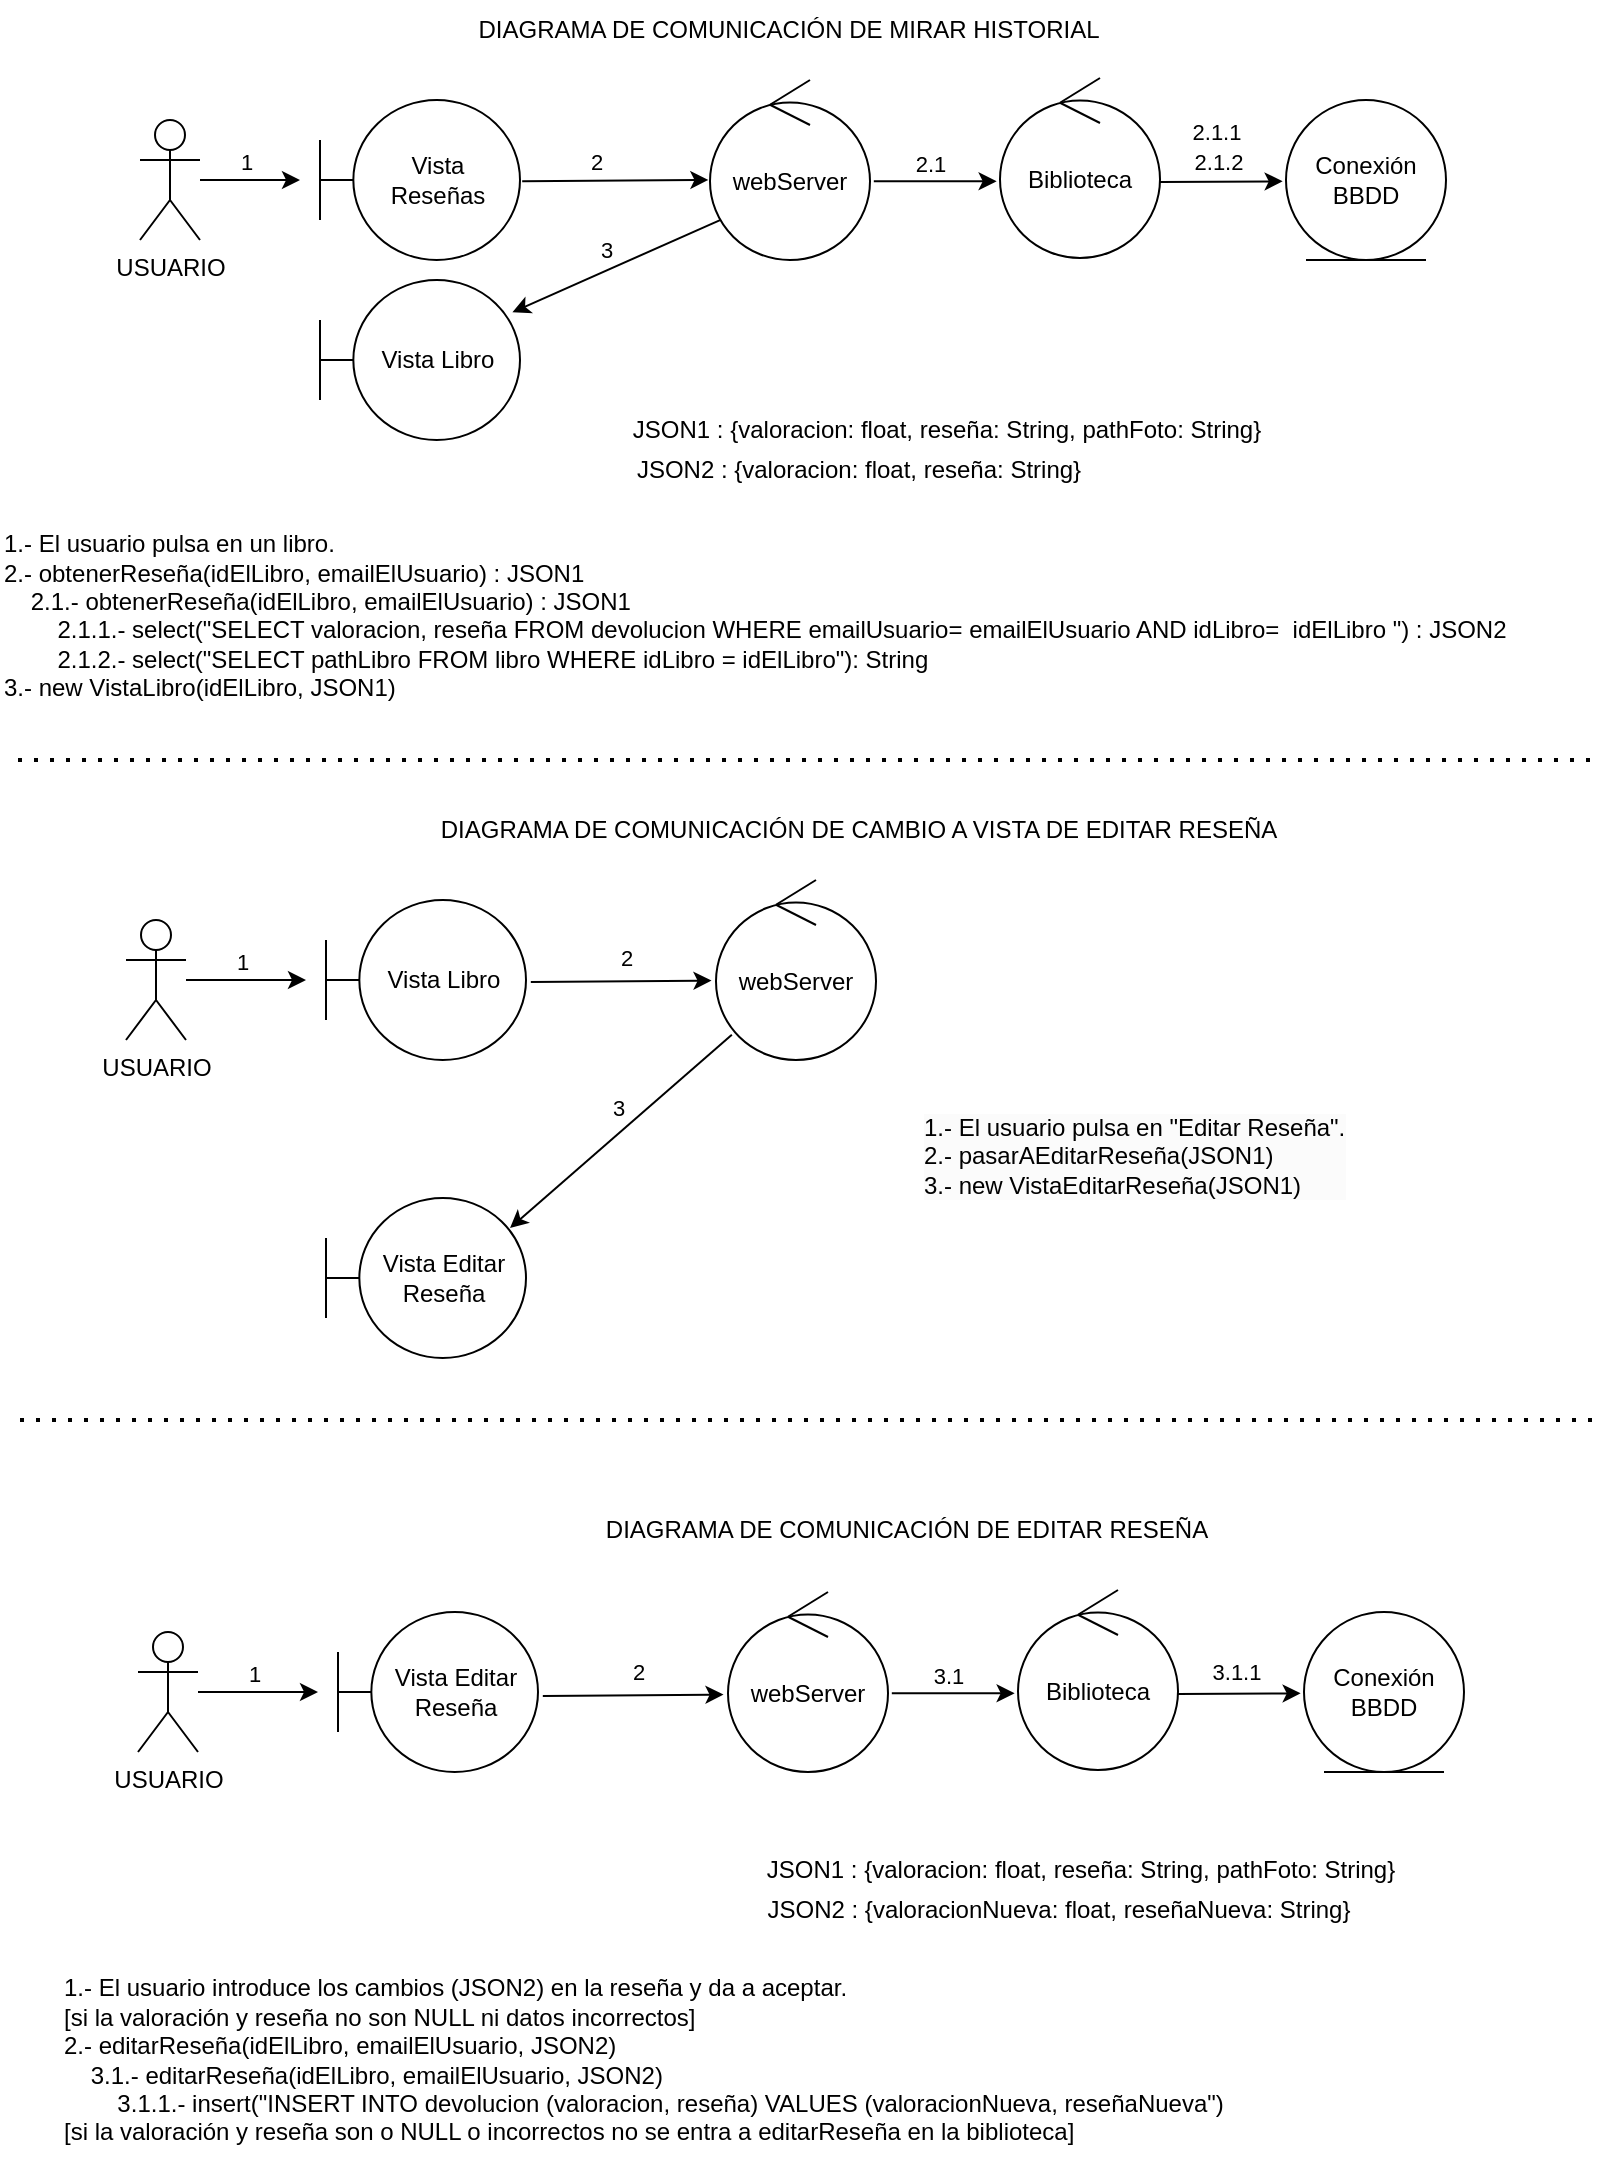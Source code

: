<mxfile version="22.1.3" type="device">
  <diagram name="Diagrama1" id="pXrYm9wT-vX4b9vOin80">
    <mxGraphModel dx="1434" dy="768" grid="1" gridSize="10" guides="1" tooltips="1" connect="1" arrows="1" fold="1" page="1" pageScale="1" pageWidth="827" pageHeight="1169" math="0" shadow="0">
      <root>
        <mxCell id="0" />
        <mxCell id="1" parent="0" />
        <mxCell id="UJAFh9WgHXa6mscZHTgl-1" value="USUARIO" style="shape=umlActor;verticalLabelPosition=bottom;verticalAlign=top;html=1;outlineConnect=0;" parent="1" vertex="1">
          <mxGeometry x="90" y="160" width="30" height="60" as="geometry" />
        </mxCell>
        <mxCell id="UJAFh9WgHXa6mscZHTgl-2" value="" style="endArrow=classic;html=1;rounded=0;" parent="1" source="UJAFh9WgHXa6mscZHTgl-1" edge="1">
          <mxGeometry width="50" height="50" relative="1" as="geometry">
            <mxPoint x="390" y="290" as="sourcePoint" />
            <mxPoint x="170" y="190" as="targetPoint" />
          </mxGeometry>
        </mxCell>
        <mxCell id="UJAFh9WgHXa6mscZHTgl-3" value="1" style="edgeLabel;html=1;align=center;verticalAlign=middle;resizable=0;points=[];" parent="UJAFh9WgHXa6mscZHTgl-2" connectable="0" vertex="1">
          <mxGeometry x="-0.08" y="-3" relative="1" as="geometry">
            <mxPoint y="-12" as="offset" />
          </mxGeometry>
        </mxCell>
        <mxCell id="UJAFh9WgHXa6mscZHTgl-5" value="webServer" style="ellipse;shape=umlControl;whiteSpace=wrap;html=1;" parent="1" vertex="1">
          <mxGeometry x="375" y="140" width="80" height="90" as="geometry" />
        </mxCell>
        <mxCell id="UJAFh9WgHXa6mscZHTgl-6" value="" style="endArrow=classic;html=1;rounded=0;exitX=1.011;exitY=0.508;exitDx=0;exitDy=0;exitPerimeter=0;entryX=-0.01;entryY=0.555;entryDx=0;entryDy=0;entryPerimeter=0;" parent="1" source="UJAFh9WgHXa6mscZHTgl-11" target="UJAFh9WgHXa6mscZHTgl-5" edge="1">
          <mxGeometry width="50" height="50" relative="1" as="geometry">
            <mxPoint x="331" y="189.71" as="sourcePoint" />
            <mxPoint x="370" y="190" as="targetPoint" />
          </mxGeometry>
        </mxCell>
        <mxCell id="UJAFh9WgHXa6mscZHTgl-7" value="2" style="edgeLabel;html=1;align=center;verticalAlign=middle;resizable=0;points=[];" parent="UJAFh9WgHXa6mscZHTgl-6" connectable="0" vertex="1">
          <mxGeometry x="-0.08" y="-3" relative="1" as="geometry">
            <mxPoint x="-6" y="-13" as="offset" />
          </mxGeometry>
        </mxCell>
        <mxCell id="UJAFh9WgHXa6mscZHTgl-8" value="Vista Libro" style="shape=umlBoundary;whiteSpace=wrap;html=1;" parent="1" vertex="1">
          <mxGeometry x="180" y="240" width="100" height="80" as="geometry" />
        </mxCell>
        <mxCell id="UJAFh9WgHXa6mscZHTgl-9" value="" style="endArrow=classic;html=1;rounded=0;exitX=0.063;exitY=0.778;exitDx=0;exitDy=0;exitPerimeter=0;entryX=0.962;entryY=0.202;entryDx=0;entryDy=0;entryPerimeter=0;" parent="1" source="UJAFh9WgHXa6mscZHTgl-5" target="UJAFh9WgHXa6mscZHTgl-8" edge="1">
          <mxGeometry width="50" height="50" relative="1" as="geometry">
            <mxPoint x="239.3" y="230.68" as="sourcePoint" />
            <mxPoint x="239" y="259" as="targetPoint" />
          </mxGeometry>
        </mxCell>
        <mxCell id="UJAFh9WgHXa6mscZHTgl-27" value="3" style="edgeLabel;html=1;align=center;verticalAlign=middle;resizable=0;points=[];" parent="UJAFh9WgHXa6mscZHTgl-9" connectable="0" vertex="1">
          <mxGeometry x="-0.126" relative="1" as="geometry">
            <mxPoint x="-12" y="-5" as="offset" />
          </mxGeometry>
        </mxCell>
        <mxCell id="UJAFh9WgHXa6mscZHTgl-11" value="&lt;div&gt;Vista&lt;/div&gt;&lt;div&gt;Reseñas&lt;br&gt;&lt;/div&gt;" style="shape=umlBoundary;whiteSpace=wrap;html=1;" parent="1" vertex="1">
          <mxGeometry x="180" y="150" width="100" height="80" as="geometry" />
        </mxCell>
        <mxCell id="UJAFh9WgHXa6mscZHTgl-12" value="&lt;div&gt;1.- El usuario pulsa en un libro.&lt;/div&gt;&lt;div&gt;2.- obtenerReseña(idElLibro, emailElUsuario) : JSON1&lt;/div&gt;&lt;div&gt;&lt;span style=&quot;&quot;&gt;&lt;span style=&quot;white-space: pre;&quot;&gt;&amp;nbsp;&amp;nbsp;&amp;nbsp;&amp;nbsp;&lt;/span&gt;&lt;/span&gt;2.1.- obtenerReseña(idElLibro, emailElUsuario) : JSON1&lt;/div&gt;&lt;div&gt;&lt;span style=&quot;&quot;&gt;&lt;span style=&quot;&quot;&gt;&lt;span style=&quot;white-space: pre;&quot;&gt;&amp;nbsp;&amp;nbsp;&amp;nbsp;&amp;nbsp;&lt;/span&gt;&lt;/span&gt;&lt;span style=&quot;&quot;&gt;&lt;span style=&quot;white-space: pre;&quot;&gt;&amp;nbsp;&amp;nbsp;&amp;nbsp;&amp;nbsp;&lt;/span&gt;&lt;/span&gt;2.1.1.- select(&quot;SELECT valoracion, reseña FROM devolucion WHERE emailUsuario= emailElUsuario AND idLibro=&amp;nbsp; idElLibro &quot;) : JSON2&lt;br&gt;&lt;/span&gt;&lt;/div&gt;&lt;div&gt;&lt;span style=&quot;&quot;&gt;&lt;span style=&quot;&quot;&gt;&lt;span style=&quot;white-space: pre;&quot;&gt;&amp;nbsp;&amp;nbsp;&amp;nbsp;&amp;nbsp;&lt;/span&gt;&lt;span style=&quot;&quot;&gt;&lt;span style=&quot;white-space: pre;&quot;&gt;&amp;nbsp;&amp;nbsp;&amp;nbsp;&amp;nbsp;&lt;/span&gt;&lt;/span&gt;&lt;/span&gt;2.1.2.- select(&quot;SELECT pathLibro FROM libro WHERE idLibro = idElLibro&quot;): String&lt;br&gt;&lt;/span&gt;&lt;/div&gt;&lt;div&gt;&lt;div&gt;3.- new VistaLibro(idElLibro, JSON1)&lt;/div&gt;&lt;/div&gt;&lt;div&gt;&lt;br&gt;&lt;/div&gt;" style="text;html=1;align=left;verticalAlign=middle;resizable=0;points=[];autosize=1;strokeColor=none;fillColor=none;" parent="1" vertex="1">
          <mxGeometry x="20" y="360" width="770" height="110" as="geometry" />
        </mxCell>
        <mxCell id="UJAFh9WgHXa6mscZHTgl-13" value="&lt;div&gt;JSON1 : {valoracion: float, reseña: String, pathFoto: String}&lt;/div&gt;" style="text;html=1;align=center;verticalAlign=middle;resizable=0;points=[];autosize=1;strokeColor=none;fillColor=none;" parent="1" vertex="1">
          <mxGeometry x="323" y="300" width="340" height="30" as="geometry" />
        </mxCell>
        <mxCell id="UJAFh9WgHXa6mscZHTgl-14" value="&lt;div&gt;Biblioteca&lt;/div&gt;" style="ellipse;shape=umlControl;whiteSpace=wrap;html=1;" parent="1" vertex="1">
          <mxGeometry x="520" y="139" width="80" height="90" as="geometry" />
        </mxCell>
        <mxCell id="UJAFh9WgHXa6mscZHTgl-15" value="" style="endArrow=classic;html=1;rounded=0;entryX=-0.021;entryY=0.574;entryDx=0;entryDy=0;entryPerimeter=0;exitX=1.024;exitY=0.562;exitDx=0;exitDy=0;exitPerimeter=0;" parent="1" source="UJAFh9WgHXa6mscZHTgl-5" target="UJAFh9WgHXa6mscZHTgl-14" edge="1">
          <mxGeometry width="50" height="50" relative="1" as="geometry">
            <mxPoint x="455" y="189.66" as="sourcePoint" />
            <mxPoint x="518" y="189" as="targetPoint" />
          </mxGeometry>
        </mxCell>
        <mxCell id="UJAFh9WgHXa6mscZHTgl-16" value="2.1" style="edgeLabel;html=1;align=center;verticalAlign=middle;resizable=0;points=[];" parent="UJAFh9WgHXa6mscZHTgl-15" connectable="0" vertex="1">
          <mxGeometry x="-0.08" y="-3" relative="1" as="geometry">
            <mxPoint y="-12" as="offset" />
          </mxGeometry>
        </mxCell>
        <mxCell id="UJAFh9WgHXa6mscZHTgl-18" value="" style="endArrow=classic;html=1;rounded=0;entryX=-0.021;entryY=0.574;entryDx=0;entryDy=0;entryPerimeter=0;exitX=1.024;exitY=0.562;exitDx=0;exitDy=0;exitPerimeter=0;" parent="1" edge="1">
          <mxGeometry width="50" height="50" relative="1" as="geometry">
            <mxPoint x="600" y="191" as="sourcePoint" />
            <mxPoint x="661.32" y="190.66" as="targetPoint" />
          </mxGeometry>
        </mxCell>
        <mxCell id="UJAFh9WgHXa6mscZHTgl-19" value="2.1.1" style="edgeLabel;html=1;align=center;verticalAlign=middle;resizable=0;points=[];" parent="UJAFh9WgHXa6mscZHTgl-18" connectable="0" vertex="1">
          <mxGeometry x="-0.08" y="-3" relative="1" as="geometry">
            <mxPoint y="-28" as="offset" />
          </mxGeometry>
        </mxCell>
        <mxCell id="UJAFh9WgHXa6mscZHTgl-21" value="&lt;div&gt;Conexión&lt;/div&gt;&lt;div&gt;BBDD&lt;/div&gt;" style="ellipse;shape=umlEntity;whiteSpace=wrap;html=1;" parent="1" vertex="1">
          <mxGeometry x="663" y="150" width="80" height="80" as="geometry" />
        </mxCell>
        <mxCell id="UJAFh9WgHXa6mscZHTgl-22" value="&lt;div&gt;JSON2 : {valoracion: float, reseña: String}&lt;/div&gt;" style="text;html=1;align=center;verticalAlign=middle;resizable=0;points=[];autosize=1;strokeColor=none;fillColor=none;" parent="1" vertex="1">
          <mxGeometry x="329" y="320" width="240" height="30" as="geometry" />
        </mxCell>
        <mxCell id="UJAFh9WgHXa6mscZHTgl-23" value="2.1.2" style="edgeLabel;html=1;align=center;verticalAlign=middle;resizable=0;points=[];" parent="1" connectable="0" vertex="1">
          <mxGeometry x="629.002" y="181.003" as="geometry" />
        </mxCell>
        <mxCell id="UJAFh9WgHXa6mscZHTgl-28" value="USUARIO" style="shape=umlActor;verticalLabelPosition=bottom;verticalAlign=top;html=1;outlineConnect=0;" parent="1" vertex="1">
          <mxGeometry x="89" y="916" width="30" height="60" as="geometry" />
        </mxCell>
        <mxCell id="UJAFh9WgHXa6mscZHTgl-29" value="" style="endArrow=classic;html=1;rounded=0;" parent="1" source="UJAFh9WgHXa6mscZHTgl-28" edge="1">
          <mxGeometry width="50" height="50" relative="1" as="geometry">
            <mxPoint x="399" y="1046" as="sourcePoint" />
            <mxPoint x="179" y="946" as="targetPoint" />
          </mxGeometry>
        </mxCell>
        <mxCell id="UJAFh9WgHXa6mscZHTgl-30" value="1" style="edgeLabel;html=1;align=center;verticalAlign=middle;resizable=0;points=[];" parent="UJAFh9WgHXa6mscZHTgl-29" connectable="0" vertex="1">
          <mxGeometry x="-0.08" y="-3" relative="1" as="geometry">
            <mxPoint y="-12" as="offset" />
          </mxGeometry>
        </mxCell>
        <mxCell id="UJAFh9WgHXa6mscZHTgl-31" value="webServer" style="ellipse;shape=umlControl;whiteSpace=wrap;html=1;" parent="1" vertex="1">
          <mxGeometry x="384" y="896" width="80" height="90" as="geometry" />
        </mxCell>
        <mxCell id="UJAFh9WgHXa6mscZHTgl-35" value="2" style="endArrow=classic;html=1;rounded=0;exitX=1.024;exitY=0.513;exitDx=0;exitDy=0;exitPerimeter=0;entryX=-0.028;entryY=0.559;entryDx=0;entryDy=0;entryPerimeter=0;" parent="1" edge="1">
          <mxGeometry x="0.056" y="12" width="50" height="50" relative="1" as="geometry">
            <mxPoint x="291.4" y="948.04" as="sourcePoint" />
            <mxPoint x="381.76" y="947.31" as="targetPoint" />
            <mxPoint as="offset" />
          </mxGeometry>
        </mxCell>
        <mxCell id="UJAFh9WgHXa6mscZHTgl-38" value="Vista Editar&lt;br&gt;Reseña" style="shape=umlBoundary;whiteSpace=wrap;html=1;" parent="1" vertex="1">
          <mxGeometry x="189" y="906" width="100" height="80" as="geometry" />
        </mxCell>
        <mxCell id="UJAFh9WgHXa6mscZHTgl-39" value="&lt;div&gt;&lt;span style=&quot;background-color: initial;&quot;&gt;1.- El usuario introduce los cambios (JSON2) en la reseña y da a aceptar.&lt;/span&gt;&lt;br&gt;&lt;/div&gt;&lt;div&gt;[si la valoración y reseña no son NULL ni datos incorrectos]&lt;br&gt;&lt;/div&gt;&lt;div&gt;2.- editarReseña(idElLibro, emailElUsuario, JSON2)&lt;br&gt;&lt;/div&gt;&lt;div&gt;&lt;span style=&quot;&quot;&gt;&lt;span style=&quot;white-space: pre;&quot;&gt;&amp;nbsp;&amp;nbsp;&amp;nbsp;&amp;nbsp;3&lt;/span&gt;&lt;/span&gt;.1.- editarReseña(idElLibro, emailElUsuario, JSON2)&lt;br&gt;&lt;/div&gt;&lt;div&gt;&lt;span style=&quot;&quot;&gt;&lt;span style=&quot;&quot;&gt;&lt;span style=&quot;white-space: pre;&quot;&gt;&amp;nbsp;&amp;nbsp;&amp;nbsp;&amp;nbsp;&lt;/span&gt;&lt;/span&gt;&lt;span style=&quot;&quot;&gt;&lt;span style=&quot;white-space: pre;&quot;&gt;&amp;nbsp;&amp;nbsp;&amp;nbsp;&amp;nbsp;3&lt;/span&gt;&lt;/span&gt;.1.1.- insert(&quot;INSERT INTO devolucion (valoracion, reseña) VALUES (valoracionNueva, reseñaNueva&quot;)&lt;/span&gt;&lt;/div&gt;&lt;div&gt;&lt;span style=&quot;&quot;&gt;[si la valoración y reseña son o NULL o incorrectos no se entra a editarReseña en la biblioteca]&lt;/span&gt;&lt;/div&gt;" style="text;html=1;align=left;verticalAlign=middle;resizable=0;points=[];autosize=1;strokeColor=none;fillColor=none;" parent="1" vertex="1">
          <mxGeometry x="50" y="1080" width="600" height="100" as="geometry" />
        </mxCell>
        <mxCell id="UJAFh9WgHXa6mscZHTgl-40" value="&lt;div&gt;JSON1 : {valoracion: float, reseña: String, pathFoto: String}&lt;/div&gt;" style="text;html=1;align=center;verticalAlign=middle;resizable=0;points=[];autosize=1;strokeColor=none;fillColor=none;" parent="1" vertex="1">
          <mxGeometry x="390" y="1020" width="340" height="30" as="geometry" />
        </mxCell>
        <mxCell id="UJAFh9WgHXa6mscZHTgl-41" value="&lt;div&gt;Biblioteca&lt;/div&gt;" style="ellipse;shape=umlControl;whiteSpace=wrap;html=1;" parent="1" vertex="1">
          <mxGeometry x="529" y="895" width="80" height="90" as="geometry" />
        </mxCell>
        <mxCell id="UJAFh9WgHXa6mscZHTgl-42" value="" style="endArrow=classic;html=1;rounded=0;entryX=-0.021;entryY=0.574;entryDx=0;entryDy=0;entryPerimeter=0;exitX=1.024;exitY=0.562;exitDx=0;exitDy=0;exitPerimeter=0;" parent="1" source="UJAFh9WgHXa6mscZHTgl-31" target="UJAFh9WgHXa6mscZHTgl-41" edge="1">
          <mxGeometry width="50" height="50" relative="1" as="geometry">
            <mxPoint x="464" y="945.66" as="sourcePoint" />
            <mxPoint x="527" y="945" as="targetPoint" />
          </mxGeometry>
        </mxCell>
        <mxCell id="UJAFh9WgHXa6mscZHTgl-43" value="3.1" style="edgeLabel;html=1;align=center;verticalAlign=middle;resizable=0;points=[];" parent="UJAFh9WgHXa6mscZHTgl-42" connectable="0" vertex="1">
          <mxGeometry x="-0.08" y="-3" relative="1" as="geometry">
            <mxPoint y="-12" as="offset" />
          </mxGeometry>
        </mxCell>
        <mxCell id="UJAFh9WgHXa6mscZHTgl-44" value="" style="endArrow=classic;html=1;rounded=0;entryX=-0.021;entryY=0.574;entryDx=0;entryDy=0;entryPerimeter=0;exitX=1.024;exitY=0.562;exitDx=0;exitDy=0;exitPerimeter=0;" parent="1" edge="1">
          <mxGeometry width="50" height="50" relative="1" as="geometry">
            <mxPoint x="609" y="947" as="sourcePoint" />
            <mxPoint x="670.32" y="946.66" as="targetPoint" />
          </mxGeometry>
        </mxCell>
        <mxCell id="UJAFh9WgHXa6mscZHTgl-45" value="3.1.1" style="edgeLabel;html=1;align=center;verticalAlign=middle;resizable=0;points=[];" parent="UJAFh9WgHXa6mscZHTgl-44" connectable="0" vertex="1">
          <mxGeometry x="-0.08" y="-3" relative="1" as="geometry">
            <mxPoint x="1" y="-14" as="offset" />
          </mxGeometry>
        </mxCell>
        <mxCell id="UJAFh9WgHXa6mscZHTgl-46" value="&lt;div&gt;Conexión&lt;/div&gt;&lt;div&gt;BBDD&lt;/div&gt;" style="ellipse;shape=umlEntity;whiteSpace=wrap;html=1;" parent="1" vertex="1">
          <mxGeometry x="672" y="906" width="80" height="80" as="geometry" />
        </mxCell>
        <mxCell id="UJAFh9WgHXa6mscZHTgl-47" value="&lt;div&gt;JSON2 : {valoracionNueva: float, reseñaNueva: String}&lt;/div&gt;" style="text;html=1;align=center;verticalAlign=middle;resizable=0;points=[];autosize=1;strokeColor=none;fillColor=none;" parent="1" vertex="1">
          <mxGeometry x="394" y="1040" width="310" height="30" as="geometry" />
        </mxCell>
        <mxCell id="KK1teOJ2lRJjahFS6sAU-1" value="USUARIO" style="shape=umlActor;verticalLabelPosition=bottom;verticalAlign=top;html=1;outlineConnect=0;" vertex="1" parent="1">
          <mxGeometry x="83" y="560" width="30" height="60" as="geometry" />
        </mxCell>
        <mxCell id="KK1teOJ2lRJjahFS6sAU-2" value="" style="endArrow=classic;html=1;rounded=0;" edge="1" parent="1" source="KK1teOJ2lRJjahFS6sAU-1">
          <mxGeometry width="50" height="50" relative="1" as="geometry">
            <mxPoint x="393" y="690" as="sourcePoint" />
            <mxPoint x="173" y="590" as="targetPoint" />
          </mxGeometry>
        </mxCell>
        <mxCell id="KK1teOJ2lRJjahFS6sAU-3" value="1" style="edgeLabel;html=1;align=center;verticalAlign=middle;resizable=0;points=[];" connectable="0" vertex="1" parent="KK1teOJ2lRJjahFS6sAU-2">
          <mxGeometry x="-0.08" y="-3" relative="1" as="geometry">
            <mxPoint y="-12" as="offset" />
          </mxGeometry>
        </mxCell>
        <mxCell id="KK1teOJ2lRJjahFS6sAU-4" value="webServer" style="ellipse;shape=umlControl;whiteSpace=wrap;html=1;" vertex="1" parent="1">
          <mxGeometry x="378" y="540" width="80" height="90" as="geometry" />
        </mxCell>
        <mxCell id="KK1teOJ2lRJjahFS6sAU-7" value="&lt;div&gt;Vista Editar&lt;/div&gt;&lt;div&gt;Reseña&lt;br&gt;&lt;/div&gt;" style="shape=umlBoundary;whiteSpace=wrap;html=1;" vertex="1" parent="1">
          <mxGeometry x="183" y="699" width="100" height="80" as="geometry" />
        </mxCell>
        <mxCell id="KK1teOJ2lRJjahFS6sAU-8" value="2" style="endArrow=classic;html=1;rounded=0;exitX=1.024;exitY=0.513;exitDx=0;exitDy=0;exitPerimeter=0;entryX=-0.028;entryY=0.559;entryDx=0;entryDy=0;entryPerimeter=0;" edge="1" parent="1" source="KK1teOJ2lRJjahFS6sAU-10" target="KK1teOJ2lRJjahFS6sAU-4">
          <mxGeometry x="0.056" y="12" width="50" height="50" relative="1" as="geometry">
            <mxPoint x="242.3" y="630.68" as="sourcePoint" />
            <mxPoint x="242" y="659" as="targetPoint" />
            <mxPoint as="offset" />
          </mxGeometry>
        </mxCell>
        <mxCell id="KK1teOJ2lRJjahFS6sAU-10" value="Vista Libro" style="shape=umlBoundary;whiteSpace=wrap;html=1;" vertex="1" parent="1">
          <mxGeometry x="183" y="550" width="100" height="80" as="geometry" />
        </mxCell>
        <mxCell id="KK1teOJ2lRJjahFS6sAU-11" value="3" style="endArrow=classic;html=1;rounded=0;exitX=0.024;exitY=0.804;exitDx=0;exitDy=0;exitPerimeter=0;" edge="1" parent="1">
          <mxGeometry x="-0.089" y="-10" width="50" height="50" relative="1" as="geometry">
            <mxPoint x="385.92" y="617.36" as="sourcePoint" />
            <mxPoint x="275" y="714" as="targetPoint" />
            <mxPoint as="offset" />
          </mxGeometry>
        </mxCell>
        <mxCell id="KK1teOJ2lRJjahFS6sAU-18" value="&lt;div style=&quot;border-color: var(--border-color); color: rgb(0, 0, 0); font-family: Helvetica; font-size: 12px; font-style: normal; font-variant-ligatures: normal; font-variant-caps: normal; font-weight: 400; letter-spacing: normal; orphans: 2; text-align: left; text-indent: 0px; text-transform: none; widows: 2; word-spacing: 0px; -webkit-text-stroke-width: 0px; background-color: rgb(251, 251, 251); text-decoration-thickness: initial; text-decoration-style: initial; text-decoration-color: initial;&quot;&gt;1.- El usuario pulsa en &quot;Editar Reseña&quot;.&lt;/div&gt;&lt;div style=&quot;border-color: var(--border-color); color: rgb(0, 0, 0); font-family: Helvetica; font-size: 12px; font-style: normal; font-variant-ligatures: normal; font-variant-caps: normal; font-weight: 400; letter-spacing: normal; orphans: 2; text-align: left; text-indent: 0px; text-transform: none; widows: 2; word-spacing: 0px; -webkit-text-stroke-width: 0px; background-color: rgb(251, 251, 251); text-decoration-thickness: initial; text-decoration-style: initial; text-decoration-color: initial;&quot;&gt;2.- pasarAEditarReseña(JSON1)&lt;br style=&quot;border-color: var(--border-color);&quot;&gt;&lt;/div&gt;&lt;div style=&quot;border-color: var(--border-color); color: rgb(0, 0, 0); font-family: Helvetica; font-size: 12px; font-style: normal; font-variant-ligatures: normal; font-variant-caps: normal; font-weight: 400; letter-spacing: normal; orphans: 2; text-align: left; text-indent: 0px; text-transform: none; widows: 2; word-spacing: 0px; -webkit-text-stroke-width: 0px; background-color: rgb(251, 251, 251); text-decoration-thickness: initial; text-decoration-style: initial; text-decoration-color: initial;&quot;&gt;3.- new VistaEditarReseña(JSON1)&lt;/div&gt;" style="text;whiteSpace=wrap;html=1;" vertex="1" parent="1">
          <mxGeometry x="480" y="650" width="240" height="70" as="geometry" />
        </mxCell>
        <mxCell id="KK1teOJ2lRJjahFS6sAU-19" value="DIAGRAMA DE COMUNICACIÓN DE MIRAR HISTORIAL" style="text;html=1;align=center;verticalAlign=middle;resizable=0;points=[];autosize=1;strokeColor=none;fillColor=none;" vertex="1" parent="1">
          <mxGeometry x="249" y="100" width="330" height="30" as="geometry" />
        </mxCell>
        <mxCell id="KK1teOJ2lRJjahFS6sAU-20" value="DIAGRAMA DE COMUNICACIÓN DE EDITAR RESEÑA" style="text;html=1;align=center;verticalAlign=middle;resizable=0;points=[];autosize=1;strokeColor=none;fillColor=none;" vertex="1" parent="1">
          <mxGeometry x="313" y="850" width="320" height="30" as="geometry" />
        </mxCell>
        <mxCell id="KK1teOJ2lRJjahFS6sAU-21" value="DIAGRAMA DE COMUNICACIÓN DE CAMBIO A VISTA DE EDITAR RESEÑA" style="text;html=1;align=center;verticalAlign=middle;resizable=0;points=[];autosize=1;strokeColor=none;fillColor=none;" vertex="1" parent="1">
          <mxGeometry x="229" y="500" width="440" height="30" as="geometry" />
        </mxCell>
        <mxCell id="KK1teOJ2lRJjahFS6sAU-24" value="" style="endArrow=none;dashed=1;html=1;dashPattern=1 3;strokeWidth=2;rounded=0;" edge="1" parent="1">
          <mxGeometry width="50" height="50" relative="1" as="geometry">
            <mxPoint x="30" y="810" as="sourcePoint" />
            <mxPoint x="820" y="810" as="targetPoint" />
          </mxGeometry>
        </mxCell>
        <mxCell id="KK1teOJ2lRJjahFS6sAU-25" value="" style="endArrow=none;dashed=1;html=1;dashPattern=1 3;strokeWidth=2;rounded=0;" edge="1" parent="1">
          <mxGeometry width="50" height="50" relative="1" as="geometry">
            <mxPoint x="29" y="480" as="sourcePoint" />
            <mxPoint x="819" y="480" as="targetPoint" />
          </mxGeometry>
        </mxCell>
      </root>
    </mxGraphModel>
  </diagram>
</mxfile>
